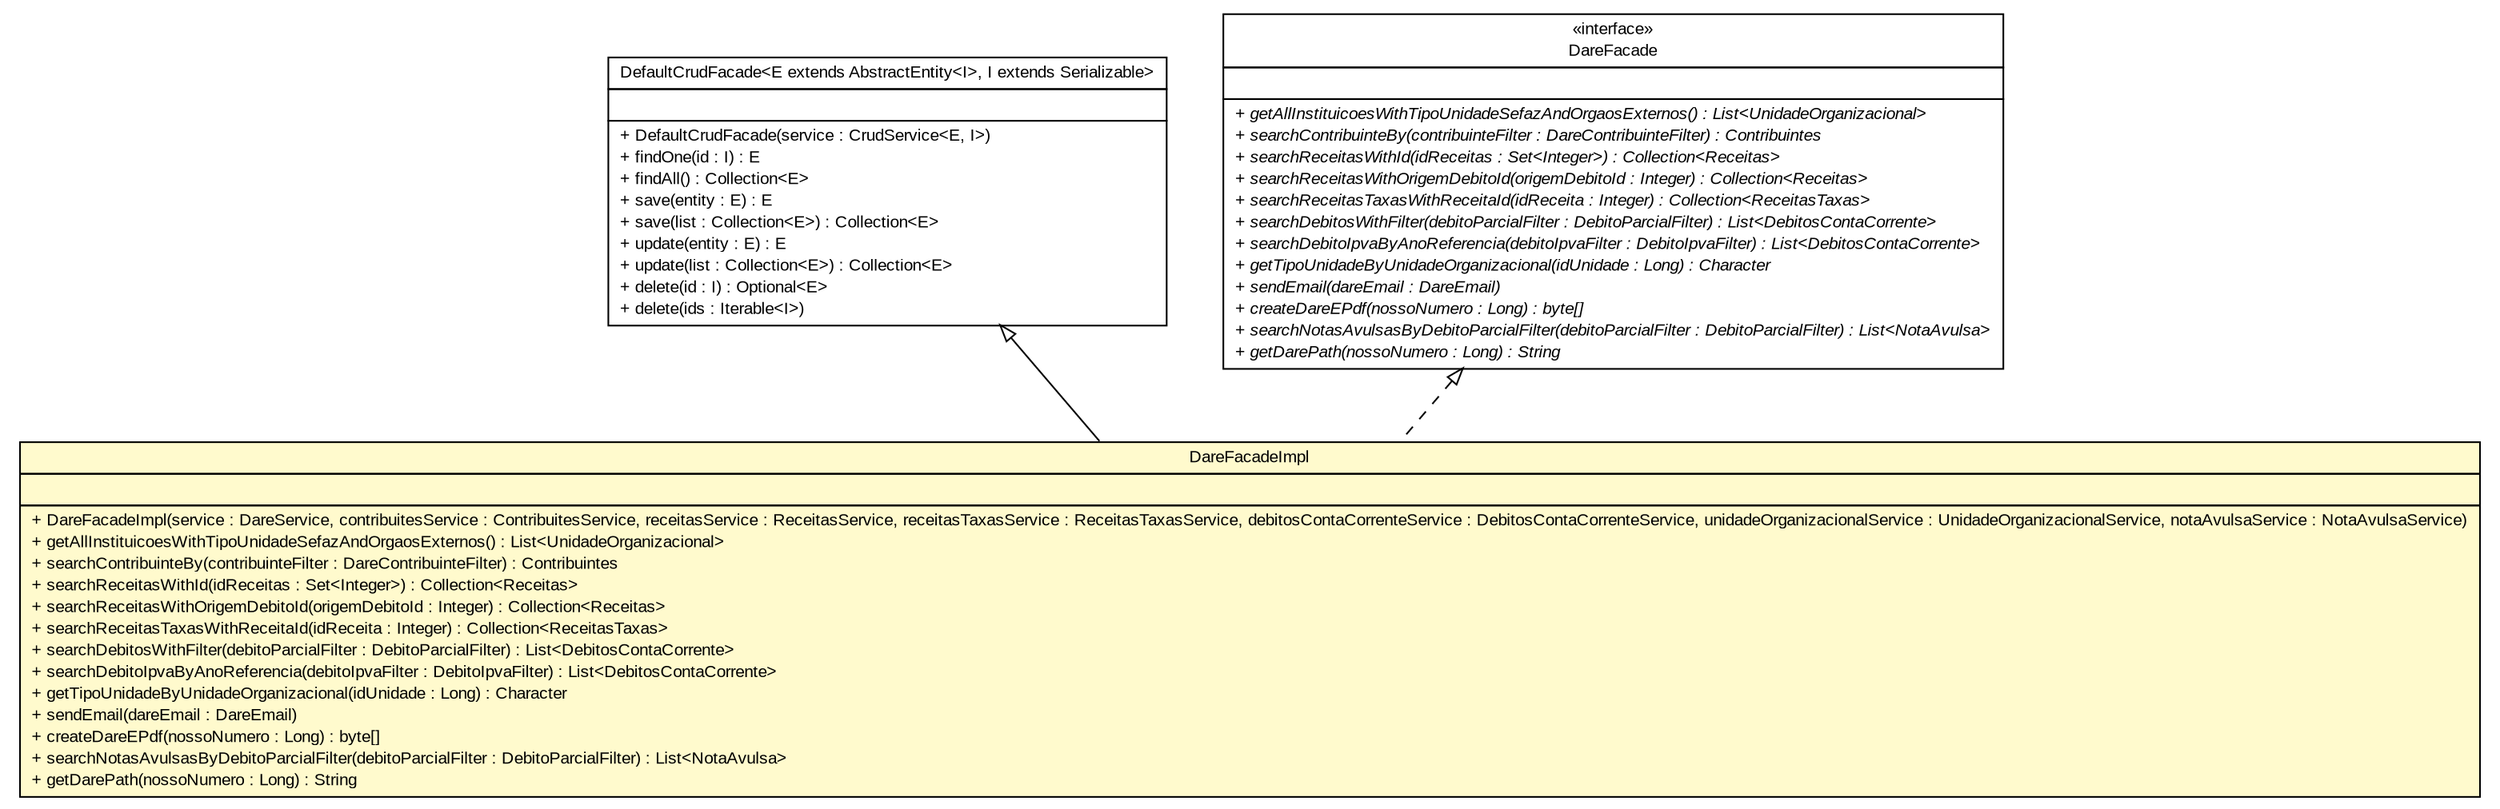 #!/usr/local/bin/dot
#
# Class diagram 
# Generated by UMLGraph version R5_6 (http://www.umlgraph.org/)
#

digraph G {
	edge [fontname="arial",fontsize=10,labelfontname="arial",labelfontsize=10];
	node [fontname="arial",fontsize=10,shape=plaintext];
	nodesep=0.25;
	ranksep=0.5;
	// br.gov.to.sefaz.business.facade.impl.DefaultCrudFacade<E extends br.gov.to.sefaz.persistence.entity.AbstractEntity<I>, I extends java.io.Serializable>
	c450259 [label=<<table title="br.gov.to.sefaz.business.facade.impl.DefaultCrudFacade" border="0" cellborder="1" cellspacing="0" cellpadding="2" port="p" href="../../../../business/facade/impl/DefaultCrudFacade.html">
		<tr><td><table border="0" cellspacing="0" cellpadding="1">
<tr><td align="center" balign="center"> DefaultCrudFacade&lt;E extends AbstractEntity&lt;I&gt;, I extends Serializable&gt; </td></tr>
		</table></td></tr>
		<tr><td><table border="0" cellspacing="0" cellpadding="1">
<tr><td align="left" balign="left">  </td></tr>
		</table></td></tr>
		<tr><td><table border="0" cellspacing="0" cellpadding="1">
<tr><td align="left" balign="left"> + DefaultCrudFacade(service : CrudService&lt;E, I&gt;) </td></tr>
<tr><td align="left" balign="left"> + findOne(id : I) : E </td></tr>
<tr><td align="left" balign="left"> + findAll() : Collection&lt;E&gt; </td></tr>
<tr><td align="left" balign="left"> + save(entity : E) : E </td></tr>
<tr><td align="left" balign="left"> + save(list : Collection&lt;E&gt;) : Collection&lt;E&gt; </td></tr>
<tr><td align="left" balign="left"> + update(entity : E) : E </td></tr>
<tr><td align="left" balign="left"> + update(list : Collection&lt;E&gt;) : Collection&lt;E&gt; </td></tr>
<tr><td align="left" balign="left"> + delete(id : I) : Optional&lt;E&gt; </td></tr>
<tr><td align="left" balign="left"> + delete(ids : Iterable&lt;I&gt;) </td></tr>
		</table></td></tr>
		</table>>, URL="../../../../business/facade/impl/DefaultCrudFacade.html", fontname="arial", fontcolor="black", fontsize=10.0];
	// br.gov.to.sefaz.arr.dare.facade.DareFacade
	c450610 [label=<<table title="br.gov.to.sefaz.arr.dare.facade.DareFacade" border="0" cellborder="1" cellspacing="0" cellpadding="2" port="p" href="../DareFacade.html">
		<tr><td><table border="0" cellspacing="0" cellpadding="1">
<tr><td align="center" balign="center"> &#171;interface&#187; </td></tr>
<tr><td align="center" balign="center"> DareFacade </td></tr>
		</table></td></tr>
		<tr><td><table border="0" cellspacing="0" cellpadding="1">
<tr><td align="left" balign="left">  </td></tr>
		</table></td></tr>
		<tr><td><table border="0" cellspacing="0" cellpadding="1">
<tr><td align="left" balign="left"><font face="arial italic" point-size="10.0"> + getAllInstituicoesWithTipoUnidadeSefazAndOrgaosExternos() : List&lt;UnidadeOrganizacional&gt; </font></td></tr>
<tr><td align="left" balign="left"><font face="arial italic" point-size="10.0"> + searchContribuinteBy(contribuinteFilter : DareContribuinteFilter) : Contribuintes </font></td></tr>
<tr><td align="left" balign="left"><font face="arial italic" point-size="10.0"> + searchReceitasWithId(idReceitas : Set&lt;Integer&gt;) : Collection&lt;Receitas&gt; </font></td></tr>
<tr><td align="left" balign="left"><font face="arial italic" point-size="10.0"> + searchReceitasWithOrigemDebitoId(origemDebitoId : Integer) : Collection&lt;Receitas&gt; </font></td></tr>
<tr><td align="left" balign="left"><font face="arial italic" point-size="10.0"> + searchReceitasTaxasWithReceitaId(idReceita : Integer) : Collection&lt;ReceitasTaxas&gt; </font></td></tr>
<tr><td align="left" balign="left"><font face="arial italic" point-size="10.0"> + searchDebitosWithFilter(debitoParcialFilter : DebitoParcialFilter) : List&lt;DebitosContaCorrente&gt; </font></td></tr>
<tr><td align="left" balign="left"><font face="arial italic" point-size="10.0"> + searchDebitoIpvaByAnoReferencia(debitoIpvaFilter : DebitoIpvaFilter) : List&lt;DebitosContaCorrente&gt; </font></td></tr>
<tr><td align="left" balign="left"><font face="arial italic" point-size="10.0"> + getTipoUnidadeByUnidadeOrganizacional(idUnidade : Long) : Character </font></td></tr>
<tr><td align="left" balign="left"><font face="arial italic" point-size="10.0"> + sendEmail(dareEmail : DareEmail) </font></td></tr>
<tr><td align="left" balign="left"><font face="arial italic" point-size="10.0"> + createDareEPdf(nossoNumero : Long) : byte[] </font></td></tr>
<tr><td align="left" balign="left"><font face="arial italic" point-size="10.0"> + searchNotasAvulsasByDebitoParcialFilter(debitoParcialFilter : DebitoParcialFilter) : List&lt;NotaAvulsa&gt; </font></td></tr>
<tr><td align="left" balign="left"><font face="arial italic" point-size="10.0"> + getDarePath(nossoNumero : Long) : String </font></td></tr>
		</table></td></tr>
		</table>>, URL="../DareFacade.html", fontname="arial", fontcolor="black", fontsize=10.0];
	// br.gov.to.sefaz.arr.dare.facade.impl.DareFacadeImpl
	c450611 [label=<<table title="br.gov.to.sefaz.arr.dare.facade.impl.DareFacadeImpl" border="0" cellborder="1" cellspacing="0" cellpadding="2" port="p" bgcolor="lemonChiffon" href="./DareFacadeImpl.html">
		<tr><td><table border="0" cellspacing="0" cellpadding="1">
<tr><td align="center" balign="center"> DareFacadeImpl </td></tr>
		</table></td></tr>
		<tr><td><table border="0" cellspacing="0" cellpadding="1">
<tr><td align="left" balign="left">  </td></tr>
		</table></td></tr>
		<tr><td><table border="0" cellspacing="0" cellpadding="1">
<tr><td align="left" balign="left"> + DareFacadeImpl(service : DareService, contribuitesService : ContribuitesService, receitasService : ReceitasService, receitasTaxasService : ReceitasTaxasService, debitosContaCorrenteService : DebitosContaCorrenteService, unidadeOrganizacionalService : UnidadeOrganizacionalService, notaAvulsaService : NotaAvulsaService) </td></tr>
<tr><td align="left" balign="left"> + getAllInstituicoesWithTipoUnidadeSefazAndOrgaosExternos() : List&lt;UnidadeOrganizacional&gt; </td></tr>
<tr><td align="left" balign="left"> + searchContribuinteBy(contribuinteFilter : DareContribuinteFilter) : Contribuintes </td></tr>
<tr><td align="left" balign="left"> + searchReceitasWithId(idReceitas : Set&lt;Integer&gt;) : Collection&lt;Receitas&gt; </td></tr>
<tr><td align="left" balign="left"> + searchReceitasWithOrigemDebitoId(origemDebitoId : Integer) : Collection&lt;Receitas&gt; </td></tr>
<tr><td align="left" balign="left"> + searchReceitasTaxasWithReceitaId(idReceita : Integer) : Collection&lt;ReceitasTaxas&gt; </td></tr>
<tr><td align="left" balign="left"> + searchDebitosWithFilter(debitoParcialFilter : DebitoParcialFilter) : List&lt;DebitosContaCorrente&gt; </td></tr>
<tr><td align="left" balign="left"> + searchDebitoIpvaByAnoReferencia(debitoIpvaFilter : DebitoIpvaFilter) : List&lt;DebitosContaCorrente&gt; </td></tr>
<tr><td align="left" balign="left"> + getTipoUnidadeByUnidadeOrganizacional(idUnidade : Long) : Character </td></tr>
<tr><td align="left" balign="left"> + sendEmail(dareEmail : DareEmail) </td></tr>
<tr><td align="left" balign="left"> + createDareEPdf(nossoNumero : Long) : byte[] </td></tr>
<tr><td align="left" balign="left"> + searchNotasAvulsasByDebitoParcialFilter(debitoParcialFilter : DebitoParcialFilter) : List&lt;NotaAvulsa&gt; </td></tr>
<tr><td align="left" balign="left"> + getDarePath(nossoNumero : Long) : String </td></tr>
		</table></td></tr>
		</table>>, URL="./DareFacadeImpl.html", fontname="arial", fontcolor="black", fontsize=10.0];
	//br.gov.to.sefaz.arr.dare.facade.impl.DareFacadeImpl extends br.gov.to.sefaz.business.facade.impl.DefaultCrudFacade<br.gov.to.sefaz.arr.persistence.entity.Dare, java.lang.Long>
	c450259:p -> c450611:p [dir=back,arrowtail=empty];
	//br.gov.to.sefaz.arr.dare.facade.impl.DareFacadeImpl implements br.gov.to.sefaz.arr.dare.facade.DareFacade
	c450610:p -> c450611:p [dir=back,arrowtail=empty,style=dashed];
}

